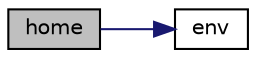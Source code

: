 digraph "home"
{
  bgcolor="transparent";
  edge [fontname="Helvetica",fontsize="10",labelfontname="Helvetica",labelfontsize="10"];
  node [fontname="Helvetica",fontsize="10",shape=record];
  rankdir="LR";
  Node1 [label="home",height=0.2,width=0.4,color="black", fillcolor="grey75", style="filled", fontcolor="black"];
  Node1 -> Node2 [color="midnightblue",fontsize="10",style="solid",fontname="Helvetica"];
  Node2 [label="env",height=0.2,width=0.4,color="black",URL="$a10936.html#a1565529ae462fb185c7b8e0309de873f",tooltip="Return true if environment variable of given name is defined. "];
}
